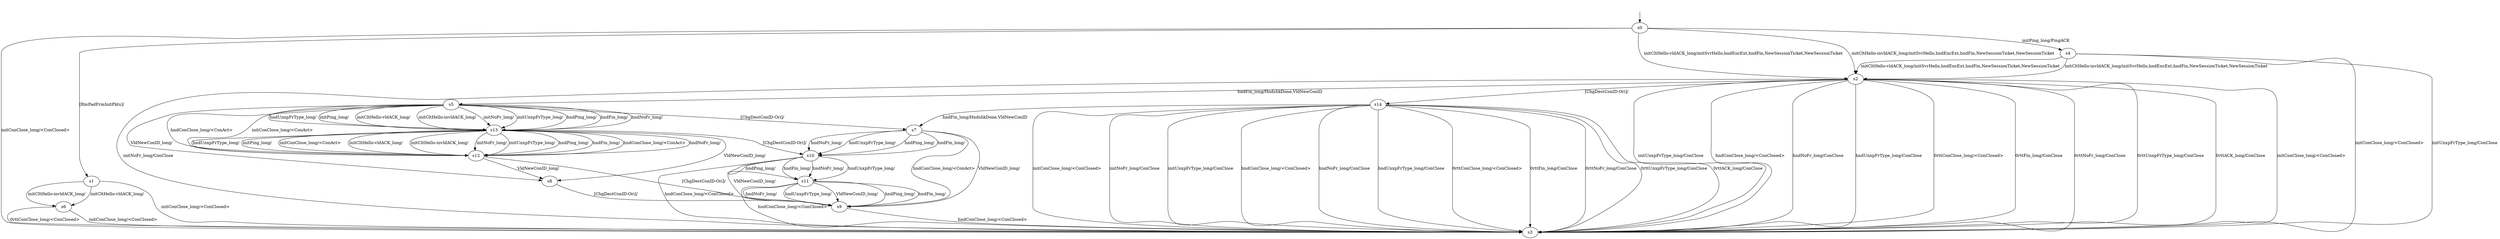 digraph "../results/lsquicModels/lsquic-PSK-l-0/learnedModel" {
s0 [label=s0];
s1 [label=s1];
s2 [label=s2];
s3 [label=s3];
s4 [label=s4];
s5 [label=s5];
s6 [label=s6];
s7 [label=s7];
s8 [label=s8];
s9 [label=s9];
s10 [label=s10];
s11 [label=s11];
s12 [label=s12];
s13 [label=s13];
s14 [label=s14];
s0 -> s4  [label="initPing_long/PingACK "];
s0 -> s3  [label="initConClose_long/<ConClosed> "];
s0 -> s2  [label="initCltHello-vldACK_long/initSvrHello,hndEncExt,hndFin,NewSessionTicket,NewSessionTicket "];
s0 -> s2  [label="initCltHello-invldACK_long/initSvrHello,hndEncExt,hndFin,NewSessionTicket,NewSessionTicket "];
s0 -> s1  [label="[RmPadFrmInitPkts]/ "];
s1 -> s3  [label="initConClose_long/<ConClosed> "];
s1 -> s6  [label="initCltHello-vldACK_long/ "];
s1 -> s6  [label="initCltHello-invldACK_long/ "];
s2 -> s3  [label="initConClose_long/<ConClosed> "];
s2 -> s3  [label="initNoFr_long/ConClose "];
s2 -> s3  [label="initUnxpFrType_long/ConClose "];
s2 -> s5  [label="hndFin_long/HndshkDone,VldNewConID "];
s2 -> s3  [label="hndConClose_long/<ConClosed> "];
s2 -> s3  [label="hndNoFr_long/ConClose "];
s2 -> s3  [label="hndUnxpFrType_long/ConClose "];
s2 -> s3  [label="0rttConClose_long/<ConClosed> "];
s2 -> s3  [label="0rttFin_long/ConClose "];
s2 -> s3  [label="0rttNoFr_long/ConClose "];
s2 -> s3  [label="0rttUnxpFrType_long/ConClose "];
s2 -> s3  [label="0rttACK_long/ConClose "];
s2 -> s14  [label="[ChgDestConID-Ori]/ "];
s4 -> s3  [label="initConClose_long/<ConClosed> "];
s4 -> s2  [label="initCltHello-vldACK_long/initSvrHello,hndEncExt,hndFin,NewSessionTicket,NewSessionTicket "];
s4 -> s2  [label="initCltHello-invldACK_long/initSvrHello,hndEncExt,hndFin,NewSessionTicket,NewSessionTicket "];
s4 -> s3  [label="initUnxpFrType_long/ConClose "];
s5 -> s13  [label="initPing_long/ "];
s5 -> s12  [label="initConClose_long/<ConAct> "];
s5 -> s13  [label="initCltHello-vldACK_long/ "];
s5 -> s13  [label="initCltHello-invldACK_long/ "];
s5 -> s13  [label="initNoFr_long/ "];
s5 -> s13  [label="initUnxpFrType_long/ "];
s5 -> s13  [label="hndPing_long/ "];
s5 -> s13  [label="hndFin_long/ "];
s5 -> s12  [label="hndConClose_long/<ConAct> "];
s5 -> s13  [label="hndNoFr_long/ "];
s5 -> s13  [label="hndUnxpFrType_long/ "];
s5 -> s8  [label="VldNewConID_long/ "];
s5 -> s7  [label="[ChgDestConID-Ori]/ "];
s6 -> s3  [label="initConClose_long/<ConClosed> "];
s6 -> s3  [label="0rttConClose_long/<ConClosed> "];
s7 -> s10  [label="hndPing_long/ "];
s7 -> s10  [label="hndFin_long/ "];
s7 -> s9  [label="hndConClose_long/<ConAct> "];
s7 -> s10  [label="hndNoFr_long/ "];
s7 -> s10  [label="hndUnxpFrType_long/ "];
s7 -> s9  [label="VldNewConID_long/ "];
s8 -> s9  [label="[ChgDestConID-Ori]/ "];
s9 -> s3  [label="hndConClose_long/<ConClosed> "];
s10 -> s11  [label="hndPing_long/ "];
s10 -> s11  [label="hndFin_long/ "];
s10 -> s3  [label="hndConClose_long/<ConClosed> "];
s10 -> s11  [label="hndNoFr_long/ "];
s10 -> s11  [label="hndUnxpFrType_long/ "];
s10 -> s9  [label="VldNewConID_long/ "];
s11 -> s9  [label="hndPing_long/ "];
s11 -> s9  [label="hndFin_long/ "];
s11 -> s3  [label="hndConClose_long/<ConClosed> "];
s11 -> s9  [label="hndNoFr_long/ "];
s11 -> s9  [label="hndUnxpFrType_long/ "];
s11 -> s9  [label="VldNewConID_long/ "];
s12 -> s8  [label="VldNewConID_long/ "];
s12 -> s9  [label="[ChgDestConID-Ori]/ "];
s13 -> s12  [label="initPing_long/ "];
s13 -> s12  [label="initConClose_long/<ConAct> "];
s13 -> s12  [label="initCltHello-vldACK_long/ "];
s13 -> s12  [label="initCltHello-invldACK_long/ "];
s13 -> s12  [label="initNoFr_long/ "];
s13 -> s12  [label="initUnxpFrType_long/ "];
s13 -> s12  [label="hndPing_long/ "];
s13 -> s12  [label="hndFin_long/ "];
s13 -> s12  [label="hndConClose_long/<ConAct> "];
s13 -> s12  [label="hndNoFr_long/ "];
s13 -> s12  [label="hndUnxpFrType_long/ "];
s13 -> s8  [label="VldNewConID_long/ "];
s13 -> s10  [label="[ChgDestConID-Ori]/ "];
s14 -> s3  [label="initConClose_long/<ConClosed> "];
s14 -> s3  [label="initNoFr_long/ConClose "];
s14 -> s3  [label="initUnxpFrType_long/ConClose "];
s14 -> s7  [label="hndFin_long/HndshkDone,VldNewConID "];
s14 -> s3  [label="hndConClose_long/<ConClosed> "];
s14 -> s3  [label="hndNoFr_long/ConClose "];
s14 -> s3  [label="hndUnxpFrType_long/ConClose "];
s14 -> s3  [label="0rttConClose_long/<ConClosed> "];
s14 -> s3  [label="0rttFin_long/ConClose "];
s14 -> s3  [label="0rttNoFr_long/ConClose "];
s14 -> s3  [label="0rttUnxpFrType_long/ConClose "];
s14 -> s3  [label="0rttACK_long/ConClose "];
__start0 [label="", shape=none];
__start0 -> s0  [label=""];
}
